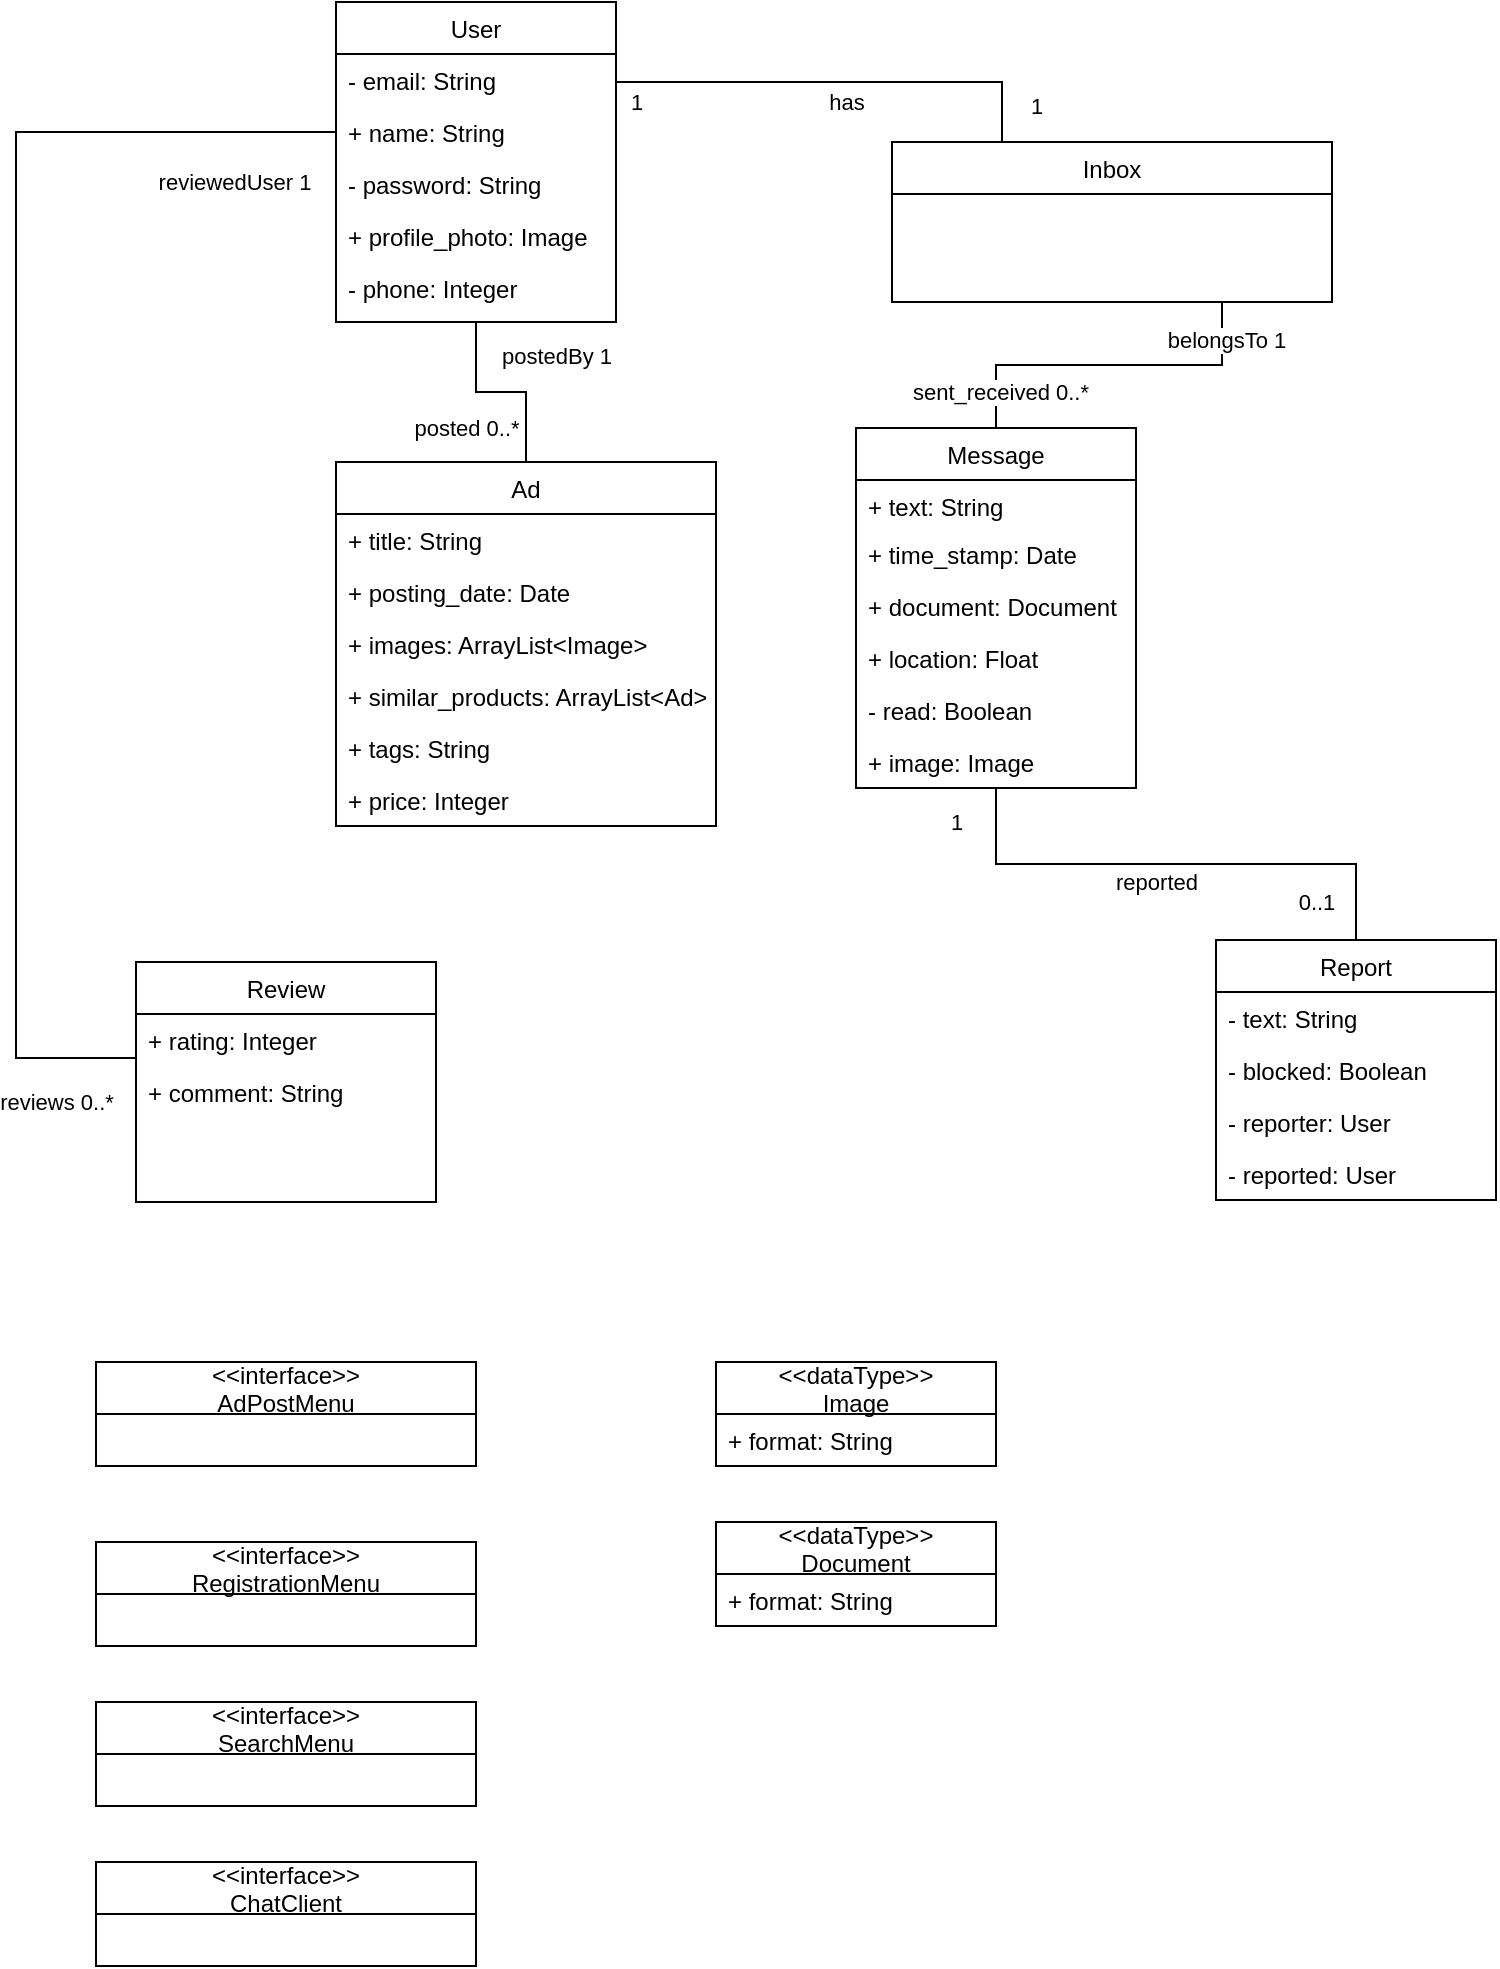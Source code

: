 <mxfile version="14.3.1" type="github">
  <diagram id="C5RBs43oDa-KdzZeNtuy" name="Page-1">
    <mxGraphModel dx="3186" dy="1138" grid="1" gridSize="10" guides="1" tooltips="1" connect="1" arrows="1" fold="1" page="1" pageScale="1" pageWidth="827" pageHeight="1169" math="0" shadow="0">
      <root>
        <mxCell id="WIyWlLk6GJQsqaUBKTNV-0" />
        <mxCell id="WIyWlLk6GJQsqaUBKTNV-1" parent="WIyWlLk6GJQsqaUBKTNV-0" />
        <mxCell id="zkfFHV4jXpPFQw0GAbJ--17" value="Inbox" style="swimlane;fontStyle=0;align=center;verticalAlign=top;childLayout=stackLayout;horizontal=1;startSize=26;horizontalStack=0;resizeParent=1;resizeLast=0;collapsible=1;marginBottom=0;rounded=0;shadow=0;strokeWidth=1;" parent="WIyWlLk6GJQsqaUBKTNV-1" vertex="1">
          <mxGeometry x="508" y="120" width="220" height="80" as="geometry">
            <mxRectangle x="550" y="140" width="160" height="26" as="alternateBounds" />
          </mxGeometry>
        </mxCell>
        <mxCell id="jOKS-pddIqo-Pm2sYot_-8" value="Review" style="swimlane;fontStyle=0;align=center;verticalAlign=top;childLayout=stackLayout;horizontal=1;startSize=26;horizontalStack=0;resizeParent=1;resizeLast=0;collapsible=1;marginBottom=0;rounded=0;shadow=0;strokeWidth=1;" vertex="1" parent="WIyWlLk6GJQsqaUBKTNV-1">
          <mxGeometry x="130" y="530" width="150" height="120" as="geometry">
            <mxRectangle x="340" y="380" width="170" height="26" as="alternateBounds" />
          </mxGeometry>
        </mxCell>
        <mxCell id="jOKS-pddIqo-Pm2sYot_-64" value="+ rating: Integer" style="text;strokeColor=none;fillColor=none;align=left;verticalAlign=top;spacingLeft=4;spacingRight=4;overflow=hidden;rotatable=0;points=[[0,0.5],[1,0.5]];portConstraint=eastwest;" vertex="1" parent="jOKS-pddIqo-Pm2sYot_-8">
          <mxGeometry y="26" width="150" height="26" as="geometry" />
        </mxCell>
        <mxCell id="jOKS-pddIqo-Pm2sYot_-65" value="+ comment: String" style="text;strokeColor=none;fillColor=none;align=left;verticalAlign=top;spacingLeft=4;spacingRight=4;overflow=hidden;rotatable=0;points=[[0,0.5],[1,0.5]];portConstraint=eastwest;" vertex="1" parent="jOKS-pddIqo-Pm2sYot_-8">
          <mxGeometry y="52" width="150" height="26" as="geometry" />
        </mxCell>
        <mxCell id="jOKS-pddIqo-Pm2sYot_-12" style="edgeStyle=orthogonalEdgeStyle;rounded=0;orthogonalLoop=1;jettySize=auto;html=1;exitX=0.25;exitY=0;exitDx=0;exitDy=0;entryX=1;entryY=0.5;entryDx=0;entryDy=0;endArrow=none;endFill=0;" edge="1" parent="WIyWlLk6GJQsqaUBKTNV-1" source="zkfFHV4jXpPFQw0GAbJ--17" target="jOKS-pddIqo-Pm2sYot_-49">
          <mxGeometry relative="1" as="geometry">
            <mxPoint x="508" y="159" as="sourcePoint" />
            <mxPoint x="380" y="154.5" as="targetPoint" />
            <Array as="points">
              <mxPoint x="563" y="90" />
              <mxPoint x="370" y="90" />
            </Array>
          </mxGeometry>
        </mxCell>
        <mxCell id="jOKS-pddIqo-Pm2sYot_-60" value="&lt;div&gt;1&lt;/div&gt;" style="edgeLabel;html=1;align=center;verticalAlign=middle;resizable=0;points=[];" vertex="1" connectable="0" parent="jOKS-pddIqo-Pm2sYot_-12">
          <mxGeometry x="0.603" relative="1" as="geometry">
            <mxPoint x="186" y="12" as="offset" />
          </mxGeometry>
        </mxCell>
        <mxCell id="jOKS-pddIqo-Pm2sYot_-108" value="1" style="edgeLabel;html=1;align=center;verticalAlign=middle;resizable=0;points=[];" vertex="1" connectable="0" parent="jOKS-pddIqo-Pm2sYot_-12">
          <mxGeometry x="0.669" y="1" relative="1" as="geometry">
            <mxPoint x="-6" y="9" as="offset" />
          </mxGeometry>
        </mxCell>
        <mxCell id="jOKS-pddIqo-Pm2sYot_-109" value="has" style="edgeLabel;html=1;align=center;verticalAlign=middle;resizable=0;points=[];" vertex="1" connectable="0" parent="jOKS-pddIqo-Pm2sYot_-12">
          <mxGeometry x="-0.129" y="2" relative="1" as="geometry">
            <mxPoint y="8" as="offset" />
          </mxGeometry>
        </mxCell>
        <mxCell id="jOKS-pddIqo-Pm2sYot_-67" style="edgeStyle=orthogonalEdgeStyle;rounded=0;orthogonalLoop=1;jettySize=auto;html=1;exitX=0.5;exitY=0;exitDx=0;exitDy=0;entryX=0.5;entryY=1;entryDx=0;entryDy=0;endArrow=none;endFill=0;" edge="1" parent="WIyWlLk6GJQsqaUBKTNV-1" source="jOKS-pddIqo-Pm2sYot_-14" target="jOKS-pddIqo-Pm2sYot_-47">
          <mxGeometry relative="1" as="geometry" />
        </mxCell>
        <mxCell id="jOKS-pddIqo-Pm2sYot_-68" value="postedBy 1" style="edgeLabel;html=1;align=center;verticalAlign=middle;resizable=0;points=[];" vertex="1" connectable="0" parent="jOKS-pddIqo-Pm2sYot_-67">
          <mxGeometry x="0.657" y="-2" relative="1" as="geometry">
            <mxPoint x="38" as="offset" />
          </mxGeometry>
        </mxCell>
        <mxCell id="jOKS-pddIqo-Pm2sYot_-69" value="posted 0..*" style="edgeLabel;html=1;align=center;verticalAlign=middle;resizable=0;points=[];" vertex="1" connectable="0" parent="jOKS-pddIqo-Pm2sYot_-67">
          <mxGeometry x="-0.629" y="-1" relative="1" as="geometry">
            <mxPoint x="-31" as="offset" />
          </mxGeometry>
        </mxCell>
        <mxCell id="jOKS-pddIqo-Pm2sYot_-14" value="Ad" style="swimlane;fontStyle=0;childLayout=stackLayout;horizontal=1;startSize=26;fillColor=none;horizontalStack=0;resizeParent=1;resizeParentMax=0;resizeLast=0;collapsible=1;marginBottom=0;" vertex="1" parent="WIyWlLk6GJQsqaUBKTNV-1">
          <mxGeometry x="230" y="280" width="190" height="182" as="geometry" />
        </mxCell>
        <mxCell id="jOKS-pddIqo-Pm2sYot_-30" value="+ title: String" style="text;strokeColor=none;fillColor=none;align=left;verticalAlign=top;spacingLeft=4;spacingRight=4;overflow=hidden;rotatable=0;points=[[0,0.5],[1,0.5]];portConstraint=eastwest;" vertex="1" parent="jOKS-pddIqo-Pm2sYot_-14">
          <mxGeometry y="26" width="190" height="26" as="geometry" />
        </mxCell>
        <mxCell id="jOKS-pddIqo-Pm2sYot_-15" value="+ posting_date: Date" style="text;strokeColor=none;fillColor=none;align=left;verticalAlign=top;spacingLeft=4;spacingRight=4;overflow=hidden;rotatable=0;points=[[0,0.5],[1,0.5]];portConstraint=eastwest;" vertex="1" parent="jOKS-pddIqo-Pm2sYot_-14">
          <mxGeometry y="52" width="190" height="26" as="geometry" />
        </mxCell>
        <mxCell id="jOKS-pddIqo-Pm2sYot_-16" value="+ images: ArrayList&lt;Image&gt;" style="text;strokeColor=none;fillColor=none;align=left;verticalAlign=top;spacingLeft=4;spacingRight=4;overflow=hidden;rotatable=0;points=[[0,0.5],[1,0.5]];portConstraint=eastwest;" vertex="1" parent="jOKS-pddIqo-Pm2sYot_-14">
          <mxGeometry y="78" width="190" height="26" as="geometry" />
        </mxCell>
        <mxCell id="jOKS-pddIqo-Pm2sYot_-53" value="+ similar_products: ArrayList&lt;Ad&gt;" style="text;strokeColor=none;fillColor=none;align=left;verticalAlign=top;spacingLeft=4;spacingRight=4;overflow=hidden;rotatable=0;points=[[0,0.5],[1,0.5]];portConstraint=eastwest;" vertex="1" parent="jOKS-pddIqo-Pm2sYot_-14">
          <mxGeometry y="104" width="190" height="26" as="geometry" />
        </mxCell>
        <mxCell id="jOKS-pddIqo-Pm2sYot_-29" value="+ tags: String" style="text;strokeColor=none;fillColor=none;align=left;verticalAlign=top;spacingLeft=4;spacingRight=4;overflow=hidden;rotatable=0;points=[[0,0.5],[1,0.5]];portConstraint=eastwest;" vertex="1" parent="jOKS-pddIqo-Pm2sYot_-14">
          <mxGeometry y="130" width="190" height="26" as="geometry" />
        </mxCell>
        <mxCell id="jOKS-pddIqo-Pm2sYot_-17" value="+ price: Integer" style="text;strokeColor=none;fillColor=none;align=left;verticalAlign=top;spacingLeft=4;spacingRight=4;overflow=hidden;rotatable=0;points=[[0,0.5],[1,0.5]];portConstraint=eastwest;" vertex="1" parent="jOKS-pddIqo-Pm2sYot_-14">
          <mxGeometry y="156" width="190" height="26" as="geometry" />
        </mxCell>
        <mxCell id="jOKS-pddIqo-Pm2sYot_-57" style="edgeStyle=orthogonalEdgeStyle;rounded=0;orthogonalLoop=1;jettySize=auto;html=1;exitX=0.5;exitY=0;exitDx=0;exitDy=0;entryX=0.75;entryY=1;entryDx=0;entryDy=0;endArrow=none;endFill=0;" edge="1" parent="WIyWlLk6GJQsqaUBKTNV-1" source="jOKS-pddIqo-Pm2sYot_-23" target="zkfFHV4jXpPFQw0GAbJ--17">
          <mxGeometry relative="1" as="geometry" />
        </mxCell>
        <mxCell id="jOKS-pddIqo-Pm2sYot_-58" value="belongsTo 1" style="edgeLabel;html=1;align=center;verticalAlign=middle;resizable=0;points=[];" vertex="1" connectable="0" parent="jOKS-pddIqo-Pm2sYot_-57">
          <mxGeometry x="0.791" y="-2" relative="1" as="geometry">
            <mxPoint as="offset" />
          </mxGeometry>
        </mxCell>
        <mxCell id="jOKS-pddIqo-Pm2sYot_-59" value="sent_received 0..*" style="edgeLabel;html=1;align=center;verticalAlign=middle;resizable=0;points=[];" vertex="1" connectable="0" parent="jOKS-pddIqo-Pm2sYot_-57">
          <mxGeometry x="-0.788" y="-2" relative="1" as="geometry">
            <mxPoint as="offset" />
          </mxGeometry>
        </mxCell>
        <mxCell id="jOKS-pddIqo-Pm2sYot_-23" value="Message" style="swimlane;fontStyle=0;childLayout=stackLayout;horizontal=1;startSize=26;fillColor=none;horizontalStack=0;resizeParent=1;resizeParentMax=0;resizeLast=0;collapsible=1;marginBottom=0;" vertex="1" parent="WIyWlLk6GJQsqaUBKTNV-1">
          <mxGeometry x="490" y="263" width="140" height="180" as="geometry" />
        </mxCell>
        <mxCell id="jOKS-pddIqo-Pm2sYot_-24" value="+ text: String" style="text;strokeColor=none;fillColor=none;align=left;verticalAlign=top;spacingLeft=4;spacingRight=4;overflow=hidden;rotatable=0;points=[[0,0.5],[1,0.5]];portConstraint=eastwest;" vertex="1" parent="jOKS-pddIqo-Pm2sYot_-23">
          <mxGeometry y="26" width="140" height="24" as="geometry" />
        </mxCell>
        <mxCell id="jOKS-pddIqo-Pm2sYot_-25" value="+ time_stamp: Date" style="text;strokeColor=none;fillColor=none;align=left;verticalAlign=top;spacingLeft=4;spacingRight=4;overflow=hidden;rotatable=0;points=[[0,0.5],[1,0.5]];portConstraint=eastwest;" vertex="1" parent="jOKS-pddIqo-Pm2sYot_-23">
          <mxGeometry y="50" width="140" height="26" as="geometry" />
        </mxCell>
        <mxCell id="jOKS-pddIqo-Pm2sYot_-54" value="+ document: Document" style="text;strokeColor=none;fillColor=none;align=left;verticalAlign=top;spacingLeft=4;spacingRight=4;overflow=hidden;rotatable=0;points=[[0,0.5],[1,0.5]];portConstraint=eastwest;" vertex="1" parent="jOKS-pddIqo-Pm2sYot_-23">
          <mxGeometry y="76" width="140" height="26" as="geometry" />
        </mxCell>
        <mxCell id="jOKS-pddIqo-Pm2sYot_-33" value="+ location: Float" style="text;strokeColor=none;fillColor=none;align=left;verticalAlign=top;spacingLeft=4;spacingRight=4;overflow=hidden;rotatable=0;points=[[0,0.5],[1,0.5]];portConstraint=eastwest;" vertex="1" parent="jOKS-pddIqo-Pm2sYot_-23">
          <mxGeometry y="102" width="140" height="26" as="geometry" />
        </mxCell>
        <mxCell id="jOKS-pddIqo-Pm2sYot_-32" value="- read: Boolean" style="text;strokeColor=none;fillColor=none;align=left;verticalAlign=top;spacingLeft=4;spacingRight=4;overflow=hidden;rotatable=0;points=[[0,0.5],[1,0.5]];portConstraint=eastwest;" vertex="1" parent="jOKS-pddIqo-Pm2sYot_-23">
          <mxGeometry y="128" width="140" height="26" as="geometry" />
        </mxCell>
        <mxCell id="jOKS-pddIqo-Pm2sYot_-56" value="+ image: Image" style="text;strokeColor=none;fillColor=none;align=left;verticalAlign=top;spacingLeft=4;spacingRight=4;overflow=hidden;rotatable=0;points=[[0,0.5],[1,0.5]];portConstraint=eastwest;" vertex="1" parent="jOKS-pddIqo-Pm2sYot_-23">
          <mxGeometry y="154" width="140" height="26" as="geometry" />
        </mxCell>
        <mxCell id="jOKS-pddIqo-Pm2sYot_-70" style="edgeStyle=orthogonalEdgeStyle;rounded=0;orthogonalLoop=1;jettySize=auto;html=1;exitX=0.5;exitY=0;exitDx=0;exitDy=0;entryX=0.5;entryY=1;entryDx=0;entryDy=0;endArrow=none;endFill=0;" edge="1" parent="WIyWlLk6GJQsqaUBKTNV-1" source="jOKS-pddIqo-Pm2sYot_-34" target="jOKS-pddIqo-Pm2sYot_-23">
          <mxGeometry relative="1" as="geometry" />
        </mxCell>
        <mxCell id="jOKS-pddIqo-Pm2sYot_-73" value="0..1" style="edgeLabel;html=1;align=center;verticalAlign=middle;resizable=0;points=[];" vertex="1" connectable="0" parent="jOKS-pddIqo-Pm2sYot_-70">
          <mxGeometry x="-0.475" relative="1" as="geometry">
            <mxPoint x="9" y="19" as="offset" />
          </mxGeometry>
        </mxCell>
        <mxCell id="jOKS-pddIqo-Pm2sYot_-106" value="1" style="edgeLabel;html=1;align=center;verticalAlign=middle;resizable=0;points=[];" vertex="1" connectable="0" parent="jOKS-pddIqo-Pm2sYot_-70">
          <mxGeometry x="0.938" relative="1" as="geometry">
            <mxPoint x="-20" y="9" as="offset" />
          </mxGeometry>
        </mxCell>
        <mxCell id="jOKS-pddIqo-Pm2sYot_-107" value="reported" style="edgeLabel;html=1;align=center;verticalAlign=middle;resizable=0;points=[];" vertex="1" connectable="0" parent="jOKS-pddIqo-Pm2sYot_-70">
          <mxGeometry x="-0.039" y="3" relative="1" as="geometry">
            <mxPoint x="-15" y="6" as="offset" />
          </mxGeometry>
        </mxCell>
        <mxCell id="jOKS-pddIqo-Pm2sYot_-34" value="Report" style="swimlane;fontStyle=0;childLayout=stackLayout;horizontal=1;startSize=26;fillColor=none;horizontalStack=0;resizeParent=1;resizeParentMax=0;resizeLast=0;collapsible=1;marginBottom=0;" vertex="1" parent="WIyWlLk6GJQsqaUBKTNV-1">
          <mxGeometry x="670" y="519" width="140" height="130" as="geometry" />
        </mxCell>
        <mxCell id="jOKS-pddIqo-Pm2sYot_-35" value="- text: String" style="text;strokeColor=none;fillColor=none;align=left;verticalAlign=top;spacingLeft=4;spacingRight=4;overflow=hidden;rotatable=0;points=[[0,0.5],[1,0.5]];portConstraint=eastwest;" vertex="1" parent="jOKS-pddIqo-Pm2sYot_-34">
          <mxGeometry y="26" width="140" height="26" as="geometry" />
        </mxCell>
        <mxCell id="jOKS-pddIqo-Pm2sYot_-36" value="- blocked: Boolean" style="text;strokeColor=none;fillColor=none;align=left;verticalAlign=top;spacingLeft=4;spacingRight=4;overflow=hidden;rotatable=0;points=[[0,0.5],[1,0.5]];portConstraint=eastwest;" vertex="1" parent="jOKS-pddIqo-Pm2sYot_-34">
          <mxGeometry y="52" width="140" height="26" as="geometry" />
        </mxCell>
        <mxCell id="jOKS-pddIqo-Pm2sYot_-38" value="- reporter: User" style="text;strokeColor=none;fillColor=none;align=left;verticalAlign=top;spacingLeft=4;spacingRight=4;overflow=hidden;rotatable=0;points=[[0,0.5],[1,0.5]];portConstraint=eastwest;" vertex="1" parent="jOKS-pddIqo-Pm2sYot_-34">
          <mxGeometry y="78" width="140" height="26" as="geometry" />
        </mxCell>
        <mxCell id="jOKS-pddIqo-Pm2sYot_-37" value="- reported: User" style="text;strokeColor=none;fillColor=none;align=left;verticalAlign=top;spacingLeft=4;spacingRight=4;overflow=hidden;rotatable=0;points=[[0,0.5],[1,0.5]];portConstraint=eastwest;" vertex="1" parent="jOKS-pddIqo-Pm2sYot_-34">
          <mxGeometry y="104" width="140" height="26" as="geometry" />
        </mxCell>
        <mxCell id="jOKS-pddIqo-Pm2sYot_-47" value="User" style="swimlane;fontStyle=0;childLayout=stackLayout;horizontal=1;startSize=26;fillColor=none;horizontalStack=0;resizeParent=1;resizeParentMax=0;resizeLast=0;collapsible=1;marginBottom=0;" vertex="1" parent="WIyWlLk6GJQsqaUBKTNV-1">
          <mxGeometry x="230" y="50" width="140" height="160" as="geometry" />
        </mxCell>
        <mxCell id="jOKS-pddIqo-Pm2sYot_-48" value="- email: String" style="text;strokeColor=none;fillColor=none;align=left;verticalAlign=top;spacingLeft=4;spacingRight=4;overflow=hidden;rotatable=0;points=[[0,0.5],[1,0.5]];portConstraint=eastwest;" vertex="1" parent="jOKS-pddIqo-Pm2sYot_-47">
          <mxGeometry y="26" width="140" height="26" as="geometry" />
        </mxCell>
        <mxCell id="jOKS-pddIqo-Pm2sYot_-49" value="+ name: String" style="text;strokeColor=none;fillColor=none;align=left;verticalAlign=top;spacingLeft=4;spacingRight=4;overflow=hidden;rotatable=0;points=[[0,0.5],[1,0.5]];portConstraint=eastwest;" vertex="1" parent="jOKS-pddIqo-Pm2sYot_-47">
          <mxGeometry y="52" width="140" height="26" as="geometry" />
        </mxCell>
        <mxCell id="jOKS-pddIqo-Pm2sYot_-50" value="- password: String" style="text;strokeColor=none;fillColor=none;align=left;verticalAlign=top;spacingLeft=4;spacingRight=4;overflow=hidden;rotatable=0;points=[[0,0.5],[1,0.5]];portConstraint=eastwest;" vertex="1" parent="jOKS-pddIqo-Pm2sYot_-47">
          <mxGeometry y="78" width="140" height="26" as="geometry" />
        </mxCell>
        <mxCell id="jOKS-pddIqo-Pm2sYot_-52" value="+ profile_photo: Image" style="text;strokeColor=none;fillColor=none;align=left;verticalAlign=top;spacingLeft=4;spacingRight=4;overflow=hidden;rotatable=0;points=[[0,0.5],[1,0.5]];portConstraint=eastwest;" vertex="1" parent="jOKS-pddIqo-Pm2sYot_-47">
          <mxGeometry y="104" width="140" height="26" as="geometry" />
        </mxCell>
        <mxCell id="jOKS-pddIqo-Pm2sYot_-51" value="- phone: Integer" style="text;strokeColor=none;fillColor=none;align=left;verticalAlign=top;spacingLeft=4;spacingRight=4;overflow=hidden;rotatable=0;points=[[0,0.5],[1,0.5]];portConstraint=eastwest;" vertex="1" parent="jOKS-pddIqo-Pm2sYot_-47">
          <mxGeometry y="130" width="140" height="30" as="geometry" />
        </mxCell>
        <mxCell id="jOKS-pddIqo-Pm2sYot_-62" style="edgeStyle=orthogonalEdgeStyle;rounded=0;orthogonalLoop=1;jettySize=auto;html=1;exitX=0;exitY=0.5;exitDx=0;exitDy=0;entryX=0;entryY=0.5;entryDx=0;entryDy=0;endArrow=none;endFill=0;" edge="1" parent="WIyWlLk6GJQsqaUBKTNV-1" target="jOKS-pddIqo-Pm2sYot_-49">
          <mxGeometry relative="1" as="geometry">
            <mxPoint x="130" y="578" as="sourcePoint" />
            <Array as="points">
              <mxPoint x="70" y="578" />
              <mxPoint x="70" y="115" />
            </Array>
          </mxGeometry>
        </mxCell>
        <mxCell id="jOKS-pddIqo-Pm2sYot_-63" value="reviewedUser 1" style="edgeLabel;html=1;align=center;verticalAlign=middle;resizable=0;points=[];" vertex="1" connectable="0" parent="jOKS-pddIqo-Pm2sYot_-62">
          <mxGeometry x="0.851" y="-2" relative="1" as="geometry">
            <mxPoint y="23" as="offset" />
          </mxGeometry>
        </mxCell>
        <mxCell id="jOKS-pddIqo-Pm2sYot_-66" value="reviews 0..*" style="edgeLabel;html=1;align=center;verticalAlign=middle;resizable=0;points=[];" vertex="1" connectable="0" parent="jOKS-pddIqo-Pm2sYot_-62">
          <mxGeometry x="-0.912" y="1" relative="1" as="geometry">
            <mxPoint x="-10" y="21" as="offset" />
          </mxGeometry>
        </mxCell>
        <mxCell id="jOKS-pddIqo-Pm2sYot_-75" value="&lt;&lt;dataType&gt;&gt;&#xa;Image" style="swimlane;fontStyle=0;childLayout=stackLayout;horizontal=1;startSize=26;fillColor=none;horizontalStack=0;resizeParent=1;resizeParentMax=0;resizeLast=0;collapsible=1;marginBottom=0;" vertex="1" parent="WIyWlLk6GJQsqaUBKTNV-1">
          <mxGeometry x="420" y="730" width="140" height="52" as="geometry" />
        </mxCell>
        <mxCell id="jOKS-pddIqo-Pm2sYot_-76" value="+ format: String" style="text;strokeColor=none;fillColor=none;align=left;verticalAlign=top;spacingLeft=4;spacingRight=4;overflow=hidden;rotatable=0;points=[[0,0.5],[1,0.5]];portConstraint=eastwest;" vertex="1" parent="jOKS-pddIqo-Pm2sYot_-75">
          <mxGeometry y="26" width="140" height="26" as="geometry" />
        </mxCell>
        <mxCell id="jOKS-pddIqo-Pm2sYot_-79" value="&lt;&lt;dataType&gt;&gt;&#xa;Document" style="swimlane;fontStyle=0;childLayout=stackLayout;horizontal=1;startSize=26;fillColor=none;horizontalStack=0;resizeParent=1;resizeParentMax=0;resizeLast=0;collapsible=1;marginBottom=0;" vertex="1" parent="WIyWlLk6GJQsqaUBKTNV-1">
          <mxGeometry x="420" y="810" width="140" height="52" as="geometry" />
        </mxCell>
        <mxCell id="jOKS-pddIqo-Pm2sYot_-80" value="+ format: String" style="text;strokeColor=none;fillColor=none;align=left;verticalAlign=top;spacingLeft=4;spacingRight=4;overflow=hidden;rotatable=0;points=[[0,0.5],[1,0.5]];portConstraint=eastwest;" vertex="1" parent="jOKS-pddIqo-Pm2sYot_-79">
          <mxGeometry y="26" width="140" height="26" as="geometry" />
        </mxCell>
        <mxCell id="jOKS-pddIqo-Pm2sYot_-81" value="&lt;&lt;interface&gt;&gt;&#xa;SearchMenu" style="swimlane;fontStyle=0;childLayout=stackLayout;horizontal=1;startSize=26;fillColor=none;horizontalStack=0;resizeParent=1;resizeParentMax=0;resizeLast=0;collapsible=1;marginBottom=0;" vertex="1" parent="WIyWlLk6GJQsqaUBKTNV-1">
          <mxGeometry x="110" y="900" width="190" height="52" as="geometry" />
        </mxCell>
        <mxCell id="jOKS-pddIqo-Pm2sYot_-100" value="&lt;&lt;interface&gt;&gt;&#xa;RegistrationMenu" style="swimlane;fontStyle=0;childLayout=stackLayout;horizontal=1;startSize=26;fillColor=none;horizontalStack=0;resizeParent=1;resizeParentMax=0;resizeLast=0;collapsible=1;marginBottom=0;" vertex="1" parent="WIyWlLk6GJQsqaUBKTNV-1">
          <mxGeometry x="110" y="820" width="190" height="52" as="geometry" />
        </mxCell>
        <mxCell id="jOKS-pddIqo-Pm2sYot_-102" value="&lt;&lt;interface&gt;&gt;&#xa;AdPostMenu" style="swimlane;fontStyle=0;childLayout=stackLayout;horizontal=1;startSize=26;fillColor=none;horizontalStack=0;resizeParent=1;resizeParentMax=0;resizeLast=0;collapsible=1;marginBottom=0;" vertex="1" parent="WIyWlLk6GJQsqaUBKTNV-1">
          <mxGeometry x="110" y="730" width="190" height="52" as="geometry" />
        </mxCell>
        <mxCell id="jOKS-pddIqo-Pm2sYot_-104" value="&lt;&lt;interface&gt;&gt;&#xa;ChatClient" style="swimlane;fontStyle=0;childLayout=stackLayout;horizontal=1;startSize=26;fillColor=none;horizontalStack=0;resizeParent=1;resizeParentMax=0;resizeLast=0;collapsible=1;marginBottom=0;" vertex="1" parent="WIyWlLk6GJQsqaUBKTNV-1">
          <mxGeometry x="110" y="980" width="190" height="52" as="geometry" />
        </mxCell>
      </root>
    </mxGraphModel>
  </diagram>
</mxfile>
